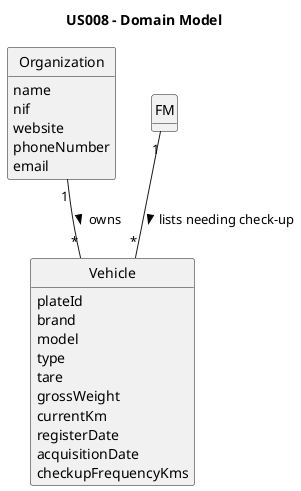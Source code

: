 @startuml
skinparam monochrome true
skinparam packageStyle rectangle
skinparam shadowing false
'skinparam linetype ortho
'left to right direction

skinparam classAttributeIconSize 0

hide circle
hide methods

title US008 - Domain Model

class Organization {
    name
    nif
    website
    phoneNumber
    email
}

class Vehicle{
    plateId
    brand
    model
    type
    tare
    grossWeight
    currentKm
    registerDate
    acquisitionDate
    checkupFrequencyKms
}




FM "1" -- "*" Vehicle : "lists needing check-up >"
Organization "1" -- "*" Vehicle : "owns >"




@enduml
